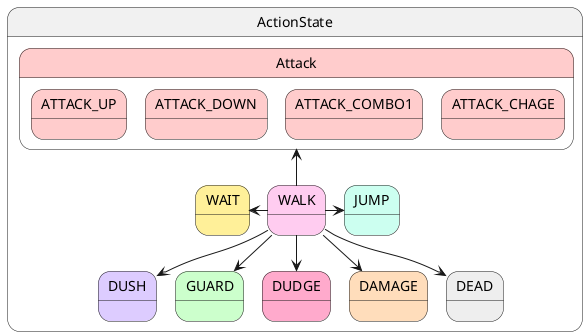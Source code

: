 @startuml 歩き状態_主人公状態遷移
state ActionState {
    state WAIT #FFF099
    state WALK #FFCCF0
    state JUMP #CCFFF0
    state DUSH #DDCCFF
    state GUARD #CCFFCC
    state DUDGE #FFAACC

    state Attack #FFCCCC {
        state ATTACK_UP #FFCCCC
        state ATTACK_DOWN #FFCCCC
        state ATTACK_COMBO1 #FFCCCC
        state ATTACK_CHAGE #FFCCCC
    }

    state DAMAGE #FFDDBB
    state DEAD #EEEEEE
}

WALK -up-> Attack
WALK -left-> WAIT
WALK -right-> JUMP
WALK --> DUSH
WALK --> GUARD
WALK --> DAMAGE
WALK --> DEAD
WALK --> DUDGE

@enduml
